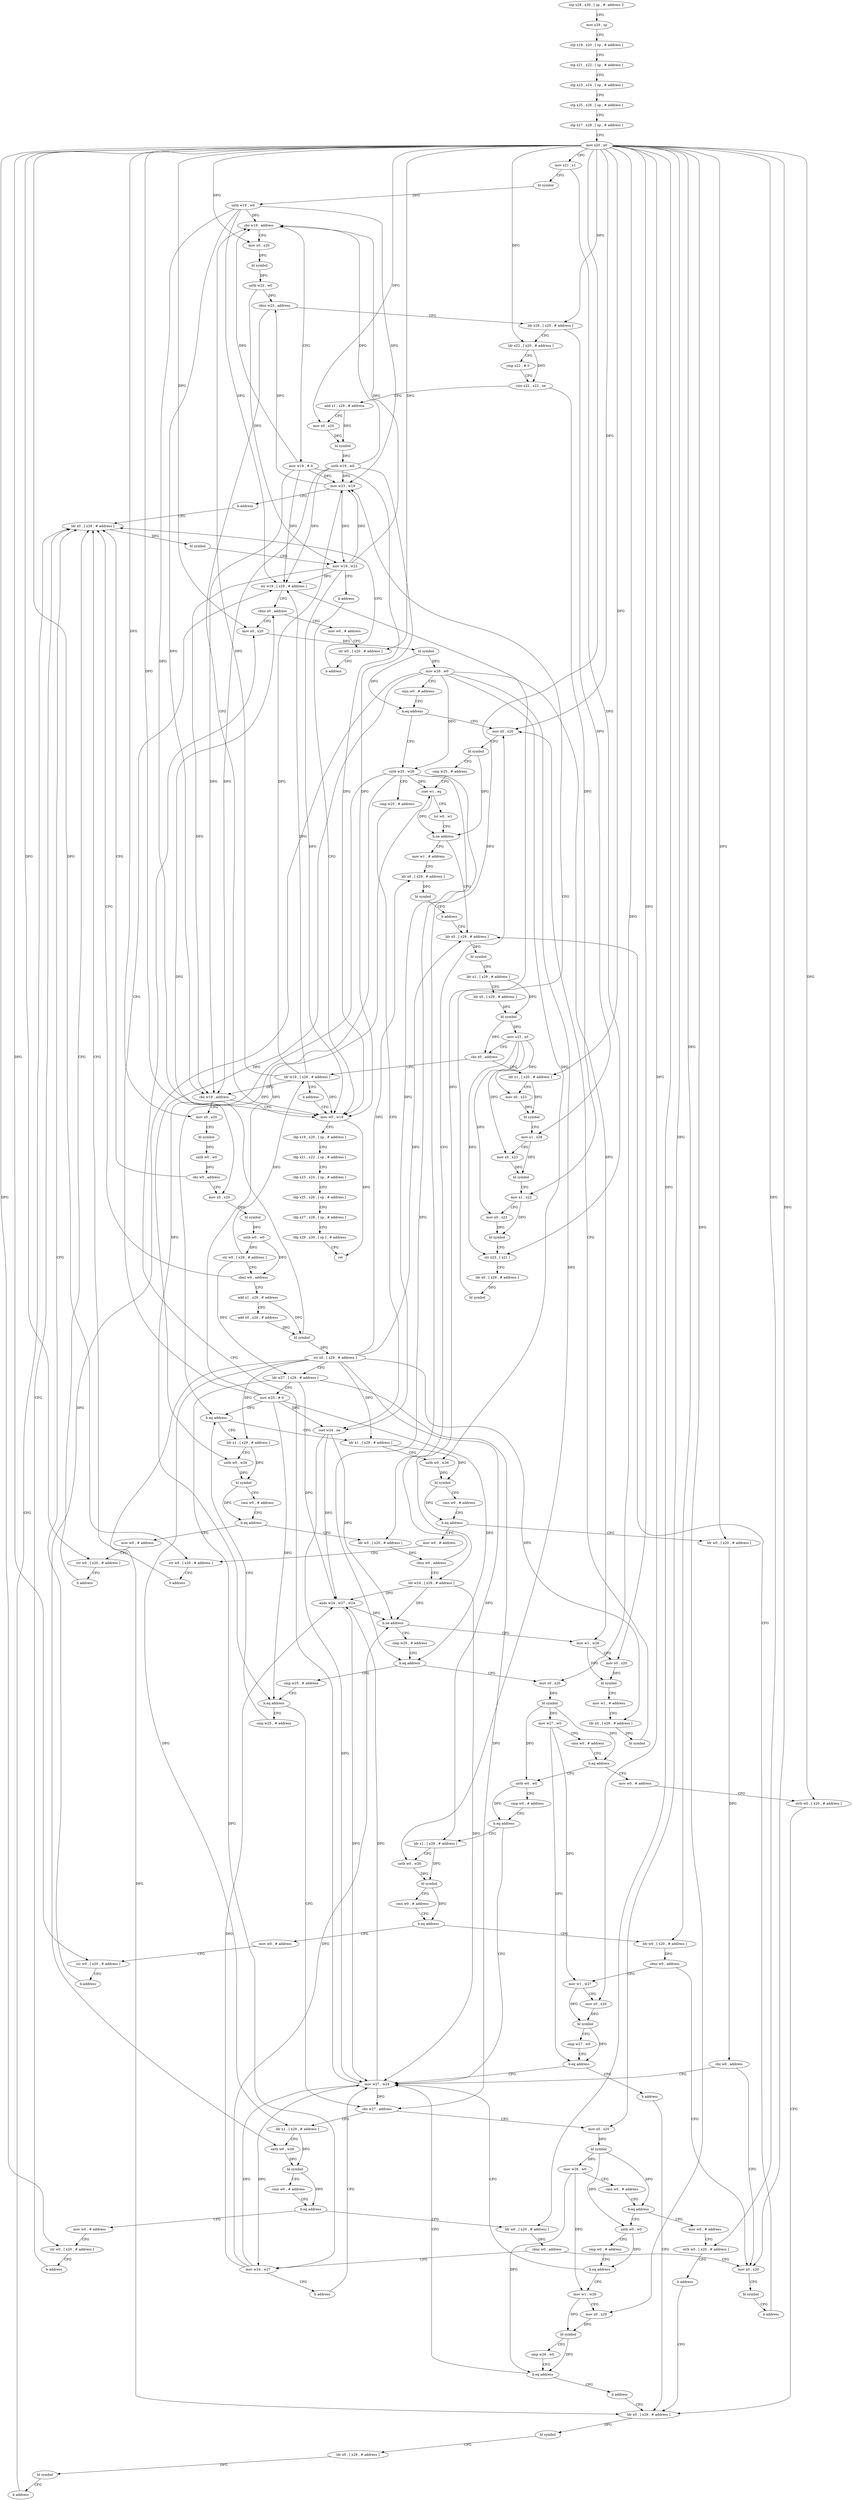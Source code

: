 digraph "func" {
"104440" [label = "stp x29 , x30 , [ sp , #- address ]!" ]
"104444" [label = "mov x29 , sp" ]
"104448" [label = "stp x19 , x20 , [ sp , # address ]" ]
"104452" [label = "stp x21 , x22 , [ sp , # address ]" ]
"104456" [label = "stp x23 , x24 , [ sp , # address ]" ]
"104460" [label = "stp x25 , x26 , [ sp , # address ]" ]
"104464" [label = "stp x27 , x28 , [ sp , # address ]" ]
"104468" [label = "mov x20 , x0" ]
"104472" [label = "mov x21 , x1" ]
"104476" [label = "bl symbol" ]
"104480" [label = "uxtb w19 , w0" ]
"104484" [label = "cbz w19 , address" ]
"104524" [label = "mov x0 , x20" ]
"104488" [label = "mov w19 , # 0" ]
"104528" [label = "bl symbol" ]
"104532" [label = "uxtb w23 , w0" ]
"104536" [label = "cbnz w23 , address" ]
"104492" [label = "mov w0 , w19" ]
"104540" [label = "ldr x28 , [ x20 , # address ]" ]
"104496" [label = "ldp x19 , x20 , [ sp , # address ]" ]
"104500" [label = "ldp x21 , x22 , [ sp , # address ]" ]
"104504" [label = "ldp x23 , x24 , [ sp , # address ]" ]
"104508" [label = "ldp x25 , x26 , [ sp , # address ]" ]
"104512" [label = "ldp x27 , x28 , [ sp , # address ]" ]
"104516" [label = "ldp x29 , x30 , [ sp ] , # address" ]
"104520" [label = "ret" ]
"104544" [label = "ldr x22 , [ x20 , # address ]" ]
"104548" [label = "cmp x22 , # 0" ]
"104552" [label = "cinc x22 , x22 , ne" ]
"104556" [label = "add x1 , x29 , # address" ]
"104560" [label = "mov x0 , x20" ]
"104564" [label = "bl symbol" ]
"104568" [label = "uxtb w19 , w0" ]
"104572" [label = "cbz w19 , address" ]
"104576" [label = "mov x0 , x20" ]
"104580" [label = "bl symbol" ]
"104584" [label = "uxtb w0 , w0" ]
"104588" [label = "cbz w0 , address" ]
"104608" [label = "mov x0 , x20" ]
"104592" [label = "ldr x0 , [ x29 , # address ]" ]
"104612" [label = "bl symbol" ]
"104616" [label = "uxtb w0 , w0" ]
"104620" [label = "str w0 , [ x29 , # address ]" ]
"104624" [label = "cbnz w0 , address" ]
"104628" [label = "add x1 , x29 , # address" ]
"104596" [label = "bl symbol" ]
"104600" [label = "mov w19 , w23" ]
"104604" [label = "b address" ]
"104632" [label = "add x0 , x29 , # address" ]
"104636" [label = "bl symbol" ]
"104640" [label = "str x0 , [ x29 , # address ]" ]
"104644" [label = "ldr w27 , [ x29 , # address ]" ]
"104648" [label = "mov w25 , # 0" ]
"104652" [label = "str w19 , [ x29 , # address ]" ]
"104656" [label = "cbnz x0 , address" ]
"105084" [label = "mov x0 , x20" ]
"104660" [label = "mov w0 , # address" ]
"105088" [label = "bl symbol" ]
"105092" [label = "mov w26 , w0" ]
"105096" [label = "cmn w0 , # address" ]
"105100" [label = "b.eq address" ]
"104696" [label = "mov x0 , x20" ]
"105104" [label = "uxtb w25 , w26" ]
"104664" [label = "str w0 , [ x20 , # address ]" ]
"104668" [label = "b address" ]
"104700" [label = "bl symbol" ]
"104704" [label = "cmp w25 , # address" ]
"104708" [label = "cset w1 , eq" ]
"104712" [label = "tst w0 , w1" ]
"104716" [label = "b.ne address" ]
"105212" [label = "mov w1 , # address" ]
"104720" [label = "ldr x0 , [ x29 , # address ]" ]
"105108" [label = "cmp w25 , # address" ]
"105112" [label = "cset w24 , ne" ]
"105116" [label = "ands w24 , w27 , w24" ]
"105120" [label = "b.ne address" ]
"104672" [label = "mov w1 , w26" ]
"105124" [label = "cmp w25 , # address" ]
"105216" [label = "ldr x0 , [ x29 , # address ]" ]
"105220" [label = "bl symbol" ]
"105224" [label = "b address" ]
"104724" [label = "bl symbol" ]
"104728" [label = "ldr x1 , [ x29 , # address ]" ]
"104732" [label = "ldr x0 , [ x29 , # address ]" ]
"104736" [label = "bl symbol" ]
"104740" [label = "mov x23 , x0" ]
"104744" [label = "cbz x0 , address" ]
"105228" [label = "ldr w19 , [ x29 , # address ]" ]
"104748" [label = "ldr x1 , [ x20 , # address ]" ]
"104676" [label = "mov x0 , x20" ]
"104680" [label = "bl symbol" ]
"104684" [label = "mov w1 , # address" ]
"104688" [label = "ldr x0 , [ x29 , # address ]" ]
"104692" [label = "bl symbol" ]
"105128" [label = "b.eq address" ]
"104804" [label = "mov x0 , x20" ]
"105132" [label = "cmp w25 , # address" ]
"105232" [label = "b address" ]
"104752" [label = "mov x0 , x23" ]
"104756" [label = "bl symbol" ]
"104760" [label = "mov x1 , x28" ]
"104764" [label = "mov x0 , x23" ]
"104768" [label = "bl symbol" ]
"104772" [label = "mov x1 , x22" ]
"104776" [label = "mov x0 , x23" ]
"104780" [label = "bl symbol" ]
"104784" [label = "str x23 , [ x21 ]" ]
"104788" [label = "ldr x0 , [ x29 , # address ]" ]
"104792" [label = "bl symbol" ]
"104796" [label = "mov w23 , w19" ]
"104800" [label = "b address" ]
"104808" [label = "bl symbol" ]
"104812" [label = "mov w27 , w0" ]
"104816" [label = "cmn w0 , # address" ]
"104820" [label = "b.eq address" ]
"104888" [label = "mov w0 , # address" ]
"104824" [label = "uxtb w0 , w0" ]
"105136" [label = "b.eq address" ]
"104928" [label = "cbz w27 , address" ]
"105140" [label = "cmp w25 , # address" ]
"104892" [label = "strb w0 , [ x20 , # address ]" ]
"104896" [label = "ldr x0 , [ x29 , # address ]" ]
"104828" [label = "cmp w0 , # address" ]
"104832" [label = "b.eq address" ]
"105080" [label = "mov w27 , w24" ]
"104836" [label = "ldr x1 , [ x29 , # address ]" ]
"105000" [label = "ldr x1 , [ x29 , # address ]" ]
"104932" [label = "mov x0 , x20" ]
"105144" [label = "b.eq address" ]
"105048" [label = "ldr x1 , [ x29 , # address ]" ]
"105148" [label = "ldr x1 , [ x29 , # address ]" ]
"104840" [label = "uxtb w0 , w26" ]
"104844" [label = "bl symbol" ]
"104848" [label = "cmn w0 , # address" ]
"104852" [label = "b.eq address" ]
"104916" [label = "mov w0 , # address" ]
"104856" [label = "ldr w0 , [ x20 , # address ]" ]
"105004" [label = "uxtb w0 , w26" ]
"105008" [label = "bl symbol" ]
"105012" [label = "cmn w0 , # address" ]
"105016" [label = "b.eq address" ]
"105036" [label = "mov w0 , # address" ]
"105020" [label = "ldr w0 , [ x20 , # address ]" ]
"104936" [label = "bl symbol" ]
"104940" [label = "mov w26 , w0" ]
"104944" [label = "cmn w0 , # address" ]
"104948" [label = "b.eq address" ]
"104988" [label = "mov w0 , # address" ]
"104952" [label = "uxtb w0 , w0" ]
"105052" [label = "uxtb w0 , w26" ]
"105056" [label = "bl symbol" ]
"105060" [label = "cmn w0 , # address" ]
"105064" [label = "b.eq address" ]
"105188" [label = "mov w0 , # address" ]
"105068" [label = "ldr w0 , [ x20 , # address ]" ]
"105152" [label = "uxtb w0 , w26" ]
"105156" [label = "bl symbol" ]
"105160" [label = "cmn w0 , # address" ]
"105164" [label = "b.eq address" ]
"105200" [label = "mov w0 , # address" ]
"105168" [label = "ldr w0 , [ x20 , # address ]" ]
"104920" [label = "str w0 , [ x20 , # address ]" ]
"104924" [label = "b address" ]
"104860" [label = "cbnz w0 , address" ]
"105176" [label = "mov x0 , x20" ]
"104864" [label = "mov w1 , w27" ]
"105040" [label = "str w0 , [ x20 , # address ]" ]
"105044" [label = "b address" ]
"105024" [label = "cbnz w0 , address" ]
"105028" [label = "mov w24 , w27" ]
"104992" [label = "strb w0 , [ x20 , # address ]" ]
"104996" [label = "b address" ]
"104956" [label = "cmp w0 , # address" ]
"104960" [label = "b.eq address" ]
"104964" [label = "mov w1 , w26" ]
"105192" [label = "str w0 , [ x20 , # address ]" ]
"105196" [label = "b address" ]
"105072" [label = "cbnz w0 , address" ]
"105076" [label = "ldr w24 , [ x29 , # address ]" ]
"105204" [label = "str w0 , [ x20 , # address ]" ]
"105208" [label = "b address" ]
"105172" [label = "cbz w0 , address" ]
"105180" [label = "bl symbol" ]
"105184" [label = "b address" ]
"104868" [label = "mov x0 , x20" ]
"104872" [label = "bl symbol" ]
"104876" [label = "cmp w27 , w0" ]
"104880" [label = "b.eq address" ]
"104884" [label = "b address" ]
"105032" [label = "b address" ]
"104900" [label = "bl symbol" ]
"104904" [label = "ldr x0 , [ x29 , # address ]" ]
"104908" [label = "bl symbol" ]
"104912" [label = "b address" ]
"104968" [label = "mov x0 , x20" ]
"104972" [label = "bl symbol" ]
"104976" [label = "cmp w26 , w0" ]
"104980" [label = "b.eq address" ]
"104984" [label = "b address" ]
"104440" -> "104444" [ label = "CFG" ]
"104444" -> "104448" [ label = "CFG" ]
"104448" -> "104452" [ label = "CFG" ]
"104452" -> "104456" [ label = "CFG" ]
"104456" -> "104460" [ label = "CFG" ]
"104460" -> "104464" [ label = "CFG" ]
"104464" -> "104468" [ label = "CFG" ]
"104468" -> "104472" [ label = "CFG" ]
"104468" -> "104524" [ label = "DFG" ]
"104468" -> "104540" [ label = "DFG" ]
"104468" -> "104544" [ label = "DFG" ]
"104468" -> "104560" [ label = "DFG" ]
"104468" -> "104576" [ label = "DFG" ]
"104468" -> "104608" [ label = "DFG" ]
"104468" -> "105084" [ label = "DFG" ]
"104468" -> "104664" [ label = "DFG" ]
"104468" -> "104696" [ label = "DFG" ]
"104468" -> "104676" [ label = "DFG" ]
"104468" -> "104748" [ label = "DFG" ]
"104468" -> "104804" [ label = "DFG" ]
"104468" -> "104892" [ label = "DFG" ]
"104468" -> "104932" [ label = "DFG" ]
"104468" -> "104920" [ label = "DFG" ]
"104468" -> "104856" [ label = "DFG" ]
"104468" -> "105040" [ label = "DFG" ]
"104468" -> "105020" [ label = "DFG" ]
"104468" -> "104992" [ label = "DFG" ]
"104468" -> "105192" [ label = "DFG" ]
"104468" -> "105068" [ label = "DFG" ]
"104468" -> "105204" [ label = "DFG" ]
"104468" -> "105168" [ label = "DFG" ]
"104468" -> "105176" [ label = "DFG" ]
"104468" -> "104868" [ label = "DFG" ]
"104468" -> "104968" [ label = "DFG" ]
"104472" -> "104476" [ label = "CFG" ]
"104472" -> "104784" [ label = "DFG" ]
"104476" -> "104480" [ label = "DFG" ]
"104480" -> "104484" [ label = "DFG" ]
"104480" -> "104492" [ label = "DFG" ]
"104480" -> "104572" [ label = "DFG" ]
"104480" -> "104652" [ label = "DFG" ]
"104480" -> "104796" [ label = "DFG" ]
"104484" -> "104524" [ label = "CFG" ]
"104484" -> "104488" [ label = "CFG" ]
"104524" -> "104528" [ label = "DFG" ]
"104488" -> "104492" [ label = "DFG" ]
"104488" -> "104484" [ label = "DFG" ]
"104488" -> "104572" [ label = "DFG" ]
"104488" -> "104652" [ label = "DFG" ]
"104488" -> "104796" [ label = "DFG" ]
"104528" -> "104532" [ label = "DFG" ]
"104532" -> "104536" [ label = "DFG" ]
"104532" -> "104600" [ label = "DFG" ]
"104536" -> "104492" [ label = "CFG" ]
"104536" -> "104540" [ label = "CFG" ]
"104492" -> "104496" [ label = "CFG" ]
"104492" -> "104520" [ label = "DFG" ]
"104540" -> "104544" [ label = "CFG" ]
"104540" -> "104760" [ label = "DFG" ]
"104496" -> "104500" [ label = "CFG" ]
"104500" -> "104504" [ label = "CFG" ]
"104504" -> "104508" [ label = "CFG" ]
"104508" -> "104512" [ label = "CFG" ]
"104512" -> "104516" [ label = "CFG" ]
"104516" -> "104520" [ label = "CFG" ]
"104544" -> "104548" [ label = "CFG" ]
"104544" -> "104552" [ label = "DFG" ]
"104548" -> "104552" [ label = "CFG" ]
"104552" -> "104556" [ label = "CFG" ]
"104552" -> "104772" [ label = "DFG" ]
"104556" -> "104560" [ label = "CFG" ]
"104556" -> "104564" [ label = "DFG" ]
"104560" -> "104564" [ label = "DFG" ]
"104564" -> "104568" [ label = "DFG" ]
"104568" -> "104572" [ label = "DFG" ]
"104568" -> "104484" [ label = "DFG" ]
"104568" -> "104492" [ label = "DFG" ]
"104568" -> "104652" [ label = "DFG" ]
"104568" -> "104796" [ label = "DFG" ]
"104572" -> "104492" [ label = "CFG" ]
"104572" -> "104576" [ label = "CFG" ]
"104576" -> "104580" [ label = "CFG" ]
"104580" -> "104584" [ label = "DFG" ]
"104584" -> "104588" [ label = "DFG" ]
"104588" -> "104608" [ label = "CFG" ]
"104588" -> "104592" [ label = "CFG" ]
"104608" -> "104612" [ label = "DFG" ]
"104592" -> "104596" [ label = "DFG" ]
"104612" -> "104616" [ label = "DFG" ]
"104616" -> "104620" [ label = "DFG" ]
"104616" -> "104624" [ label = "DFG" ]
"104620" -> "104624" [ label = "CFG" ]
"104620" -> "104644" [ label = "DFG" ]
"104620" -> "105228" [ label = "DFG" ]
"104624" -> "104592" [ label = "CFG" ]
"104624" -> "104628" [ label = "CFG" ]
"104628" -> "104632" [ label = "CFG" ]
"104628" -> "104636" [ label = "DFG" ]
"104596" -> "104600" [ label = "CFG" ]
"104600" -> "104604" [ label = "CFG" ]
"104600" -> "104484" [ label = "DFG" ]
"104600" -> "104492" [ label = "DFG" ]
"104600" -> "104572" [ label = "DFG" ]
"104600" -> "104652" [ label = "DFG" ]
"104600" -> "104796" [ label = "DFG" ]
"104604" -> "104492" [ label = "CFG" ]
"104632" -> "104636" [ label = "DFG" ]
"104636" -> "104640" [ label = "DFG" ]
"104636" -> "104656" [ label = "DFG" ]
"104640" -> "104644" [ label = "CFG" ]
"104640" -> "105216" [ label = "DFG" ]
"104640" -> "104720" [ label = "DFG" ]
"104640" -> "104688" [ label = "DFG" ]
"104640" -> "104896" [ label = "DFG" ]
"104640" -> "104836" [ label = "DFG" ]
"104640" -> "105000" [ label = "DFG" ]
"104640" -> "105048" [ label = "DFG" ]
"104640" -> "105148" [ label = "DFG" ]
"104644" -> "104648" [ label = "CFG" ]
"104644" -> "105116" [ label = "DFG" ]
"104644" -> "104928" [ label = "DFG" ]
"104644" -> "105028" [ label = "DFG" ]
"104648" -> "104652" [ label = "CFG" ]
"104648" -> "104708" [ label = "DFG" ]
"104648" -> "105112" [ label = "DFG" ]
"104648" -> "105128" [ label = "DFG" ]
"104648" -> "105136" [ label = "DFG" ]
"104648" -> "105144" [ label = "DFG" ]
"104652" -> "104656" [ label = "CFG" ]
"104652" -> "105076" [ label = "DFG" ]
"104656" -> "105084" [ label = "CFG" ]
"104656" -> "104660" [ label = "CFG" ]
"105084" -> "105088" [ label = "DFG" ]
"104660" -> "104664" [ label = "CFG" ]
"105088" -> "105092" [ label = "DFG" ]
"105088" -> "105100" [ label = "DFG" ]
"105092" -> "105096" [ label = "CFG" ]
"105092" -> "105104" [ label = "DFG" ]
"105092" -> "104672" [ label = "DFG" ]
"105092" -> "104840" [ label = "DFG" ]
"105092" -> "105004" [ label = "DFG" ]
"105092" -> "105052" [ label = "DFG" ]
"105092" -> "105152" [ label = "DFG" ]
"105096" -> "105100" [ label = "CFG" ]
"105100" -> "104696" [ label = "CFG" ]
"105100" -> "105104" [ label = "CFG" ]
"104696" -> "104700" [ label = "CFG" ]
"105104" -> "105108" [ label = "CFG" ]
"105104" -> "104708" [ label = "DFG" ]
"105104" -> "105112" [ label = "DFG" ]
"105104" -> "105128" [ label = "DFG" ]
"105104" -> "105136" [ label = "DFG" ]
"105104" -> "105144" [ label = "DFG" ]
"104664" -> "104668" [ label = "CFG" ]
"104668" -> "104592" [ label = "CFG" ]
"104700" -> "104704" [ label = "CFG" ]
"104700" -> "104716" [ label = "DFG" ]
"104704" -> "104708" [ label = "CFG" ]
"104708" -> "104712" [ label = "CFG" ]
"104708" -> "104716" [ label = "DFG" ]
"104712" -> "104716" [ label = "CFG" ]
"104716" -> "105212" [ label = "CFG" ]
"104716" -> "104720" [ label = "CFG" ]
"105212" -> "105216" [ label = "CFG" ]
"104720" -> "104724" [ label = "DFG" ]
"105108" -> "105112" [ label = "CFG" ]
"105112" -> "105116" [ label = "DFG" ]
"105112" -> "105120" [ label = "DFG" ]
"105112" -> "105080" [ label = "DFG" ]
"105116" -> "105120" [ label = "DFG" ]
"105116" -> "105080" [ label = "DFG" ]
"105120" -> "104672" [ label = "CFG" ]
"105120" -> "105124" [ label = "CFG" ]
"104672" -> "104676" [ label = "CFG" ]
"104672" -> "104680" [ label = "DFG" ]
"105124" -> "105128" [ label = "CFG" ]
"105216" -> "105220" [ label = "DFG" ]
"105220" -> "105224" [ label = "CFG" ]
"105224" -> "104720" [ label = "CFG" ]
"104724" -> "104728" [ label = "CFG" ]
"104728" -> "104732" [ label = "CFG" ]
"104728" -> "104736" [ label = "DFG" ]
"104732" -> "104736" [ label = "DFG" ]
"104736" -> "104740" [ label = "DFG" ]
"104736" -> "104744" [ label = "DFG" ]
"104740" -> "104744" [ label = "CFG" ]
"104740" -> "104752" [ label = "DFG" ]
"104740" -> "104764" [ label = "DFG" ]
"104740" -> "104776" [ label = "DFG" ]
"104740" -> "104784" [ label = "DFG" ]
"104744" -> "105228" [ label = "CFG" ]
"104744" -> "104748" [ label = "CFG" ]
"105228" -> "105232" [ label = "CFG" ]
"105228" -> "104484" [ label = "DFG" ]
"105228" -> "104492" [ label = "DFG" ]
"105228" -> "104572" [ label = "DFG" ]
"105228" -> "104652" [ label = "DFG" ]
"105228" -> "104796" [ label = "DFG" ]
"104748" -> "104752" [ label = "CFG" ]
"104748" -> "104756" [ label = "DFG" ]
"104676" -> "104680" [ label = "DFG" ]
"104680" -> "104684" [ label = "CFG" ]
"104684" -> "104688" [ label = "CFG" ]
"104688" -> "104692" [ label = "DFG" ]
"104692" -> "104696" [ label = "CFG" ]
"105128" -> "104804" [ label = "CFG" ]
"105128" -> "105132" [ label = "CFG" ]
"104804" -> "104808" [ label = "DFG" ]
"105132" -> "105136" [ label = "CFG" ]
"105232" -> "104492" [ label = "CFG" ]
"104752" -> "104756" [ label = "DFG" ]
"104756" -> "104760" [ label = "CFG" ]
"104760" -> "104764" [ label = "CFG" ]
"104760" -> "104768" [ label = "DFG" ]
"104764" -> "104768" [ label = "DFG" ]
"104768" -> "104772" [ label = "CFG" ]
"104772" -> "104776" [ label = "CFG" ]
"104772" -> "104780" [ label = "DFG" ]
"104776" -> "104780" [ label = "DFG" ]
"104780" -> "104784" [ label = "CFG" ]
"104784" -> "104788" [ label = "CFG" ]
"104788" -> "104792" [ label = "DFG" ]
"104792" -> "104796" [ label = "CFG" ]
"104796" -> "104800" [ label = "CFG" ]
"104796" -> "104536" [ label = "DFG" ]
"104796" -> "104600" [ label = "DFG" ]
"104800" -> "104592" [ label = "CFG" ]
"104808" -> "104812" [ label = "DFG" ]
"104808" -> "104820" [ label = "DFG" ]
"104808" -> "104824" [ label = "DFG" ]
"104812" -> "104816" [ label = "CFG" ]
"104812" -> "104864" [ label = "DFG" ]
"104812" -> "104880" [ label = "DFG" ]
"104816" -> "104820" [ label = "CFG" ]
"104820" -> "104888" [ label = "CFG" ]
"104820" -> "104824" [ label = "CFG" ]
"104888" -> "104892" [ label = "CFG" ]
"104824" -> "104828" [ label = "CFG" ]
"104824" -> "104832" [ label = "DFG" ]
"105136" -> "104928" [ label = "CFG" ]
"105136" -> "105140" [ label = "CFG" ]
"104928" -> "105000" [ label = "CFG" ]
"104928" -> "104932" [ label = "CFG" ]
"105140" -> "105144" [ label = "CFG" ]
"104892" -> "104896" [ label = "CFG" ]
"104896" -> "104900" [ label = "DFG" ]
"104828" -> "104832" [ label = "CFG" ]
"104832" -> "105080" [ label = "CFG" ]
"104832" -> "104836" [ label = "CFG" ]
"105080" -> "105084" [ label = "CFG" ]
"105080" -> "104928" [ label = "DFG" ]
"105080" -> "105116" [ label = "DFG" ]
"105080" -> "105028" [ label = "DFG" ]
"104836" -> "104840" [ label = "CFG" ]
"104836" -> "104844" [ label = "DFG" ]
"105000" -> "105004" [ label = "CFG" ]
"105000" -> "105008" [ label = "DFG" ]
"104932" -> "104936" [ label = "DFG" ]
"105144" -> "105048" [ label = "CFG" ]
"105144" -> "105148" [ label = "CFG" ]
"105048" -> "105052" [ label = "CFG" ]
"105048" -> "105056" [ label = "DFG" ]
"105148" -> "105152" [ label = "CFG" ]
"105148" -> "105156" [ label = "DFG" ]
"104840" -> "104844" [ label = "DFG" ]
"104844" -> "104848" [ label = "CFG" ]
"104844" -> "104852" [ label = "DFG" ]
"104848" -> "104852" [ label = "CFG" ]
"104852" -> "104916" [ label = "CFG" ]
"104852" -> "104856" [ label = "CFG" ]
"104916" -> "104920" [ label = "CFG" ]
"104856" -> "104860" [ label = "DFG" ]
"105004" -> "105008" [ label = "DFG" ]
"105008" -> "105012" [ label = "CFG" ]
"105008" -> "105016" [ label = "DFG" ]
"105012" -> "105016" [ label = "CFG" ]
"105016" -> "105036" [ label = "CFG" ]
"105016" -> "105020" [ label = "CFG" ]
"105036" -> "105040" [ label = "CFG" ]
"105020" -> "105024" [ label = "DFG" ]
"104936" -> "104940" [ label = "DFG" ]
"104936" -> "104948" [ label = "DFG" ]
"104936" -> "104952" [ label = "DFG" ]
"104940" -> "104944" [ label = "CFG" ]
"104940" -> "104964" [ label = "DFG" ]
"104940" -> "104980" [ label = "DFG" ]
"104944" -> "104948" [ label = "CFG" ]
"104948" -> "104988" [ label = "CFG" ]
"104948" -> "104952" [ label = "CFG" ]
"104988" -> "104992" [ label = "CFG" ]
"104952" -> "104956" [ label = "CFG" ]
"104952" -> "104960" [ label = "DFG" ]
"105052" -> "105056" [ label = "DFG" ]
"105056" -> "105060" [ label = "CFG" ]
"105056" -> "105064" [ label = "DFG" ]
"105060" -> "105064" [ label = "CFG" ]
"105064" -> "105188" [ label = "CFG" ]
"105064" -> "105068" [ label = "CFG" ]
"105188" -> "105192" [ label = "CFG" ]
"105068" -> "105072" [ label = "DFG" ]
"105152" -> "105156" [ label = "DFG" ]
"105156" -> "105160" [ label = "CFG" ]
"105156" -> "105164" [ label = "DFG" ]
"105160" -> "105164" [ label = "CFG" ]
"105164" -> "105200" [ label = "CFG" ]
"105164" -> "105168" [ label = "CFG" ]
"105200" -> "105204" [ label = "CFG" ]
"105168" -> "105172" [ label = "DFG" ]
"104920" -> "104924" [ label = "CFG" ]
"104924" -> "104592" [ label = "CFG" ]
"104860" -> "105176" [ label = "CFG" ]
"104860" -> "104864" [ label = "CFG" ]
"105176" -> "105180" [ label = "CFG" ]
"104864" -> "104868" [ label = "CFG" ]
"104864" -> "104872" [ label = "DFG" ]
"105040" -> "105044" [ label = "CFG" ]
"105044" -> "104592" [ label = "CFG" ]
"105024" -> "105176" [ label = "CFG" ]
"105024" -> "105028" [ label = "CFG" ]
"105028" -> "105032" [ label = "CFG" ]
"105028" -> "105116" [ label = "DFG" ]
"105028" -> "105120" [ label = "DFG" ]
"105028" -> "105080" [ label = "DFG" ]
"104992" -> "104996" [ label = "CFG" ]
"104996" -> "104896" [ label = "CFG" ]
"104956" -> "104960" [ label = "CFG" ]
"104960" -> "105080" [ label = "CFG" ]
"104960" -> "104964" [ label = "CFG" ]
"104964" -> "104968" [ label = "CFG" ]
"104964" -> "104972" [ label = "DFG" ]
"105192" -> "105196" [ label = "CFG" ]
"105196" -> "104592" [ label = "CFG" ]
"105072" -> "104696" [ label = "CFG" ]
"105072" -> "105076" [ label = "CFG" ]
"105076" -> "105080" [ label = "DFG" ]
"105076" -> "105116" [ label = "DFG" ]
"105076" -> "105120" [ label = "DFG" ]
"105204" -> "105208" [ label = "CFG" ]
"105208" -> "104592" [ label = "CFG" ]
"105172" -> "105080" [ label = "CFG" ]
"105172" -> "105176" [ label = "CFG" ]
"105180" -> "105184" [ label = "CFG" ]
"105184" -> "104720" [ label = "CFG" ]
"104868" -> "104872" [ label = "DFG" ]
"104872" -> "104876" [ label = "CFG" ]
"104872" -> "104880" [ label = "DFG" ]
"104876" -> "104880" [ label = "CFG" ]
"104880" -> "105080" [ label = "CFG" ]
"104880" -> "104884" [ label = "CFG" ]
"104884" -> "104896" [ label = "CFG" ]
"105032" -> "105080" [ label = "CFG" ]
"104900" -> "104904" [ label = "CFG" ]
"104904" -> "104908" [ label = "DFG" ]
"104908" -> "104912" [ label = "CFG" ]
"104912" -> "104592" [ label = "CFG" ]
"104968" -> "104972" [ label = "DFG" ]
"104972" -> "104976" [ label = "CFG" ]
"104972" -> "104980" [ label = "DFG" ]
"104976" -> "104980" [ label = "CFG" ]
"104980" -> "105080" [ label = "CFG" ]
"104980" -> "104984" [ label = "CFG" ]
"104984" -> "104896" [ label = "CFG" ]
}
